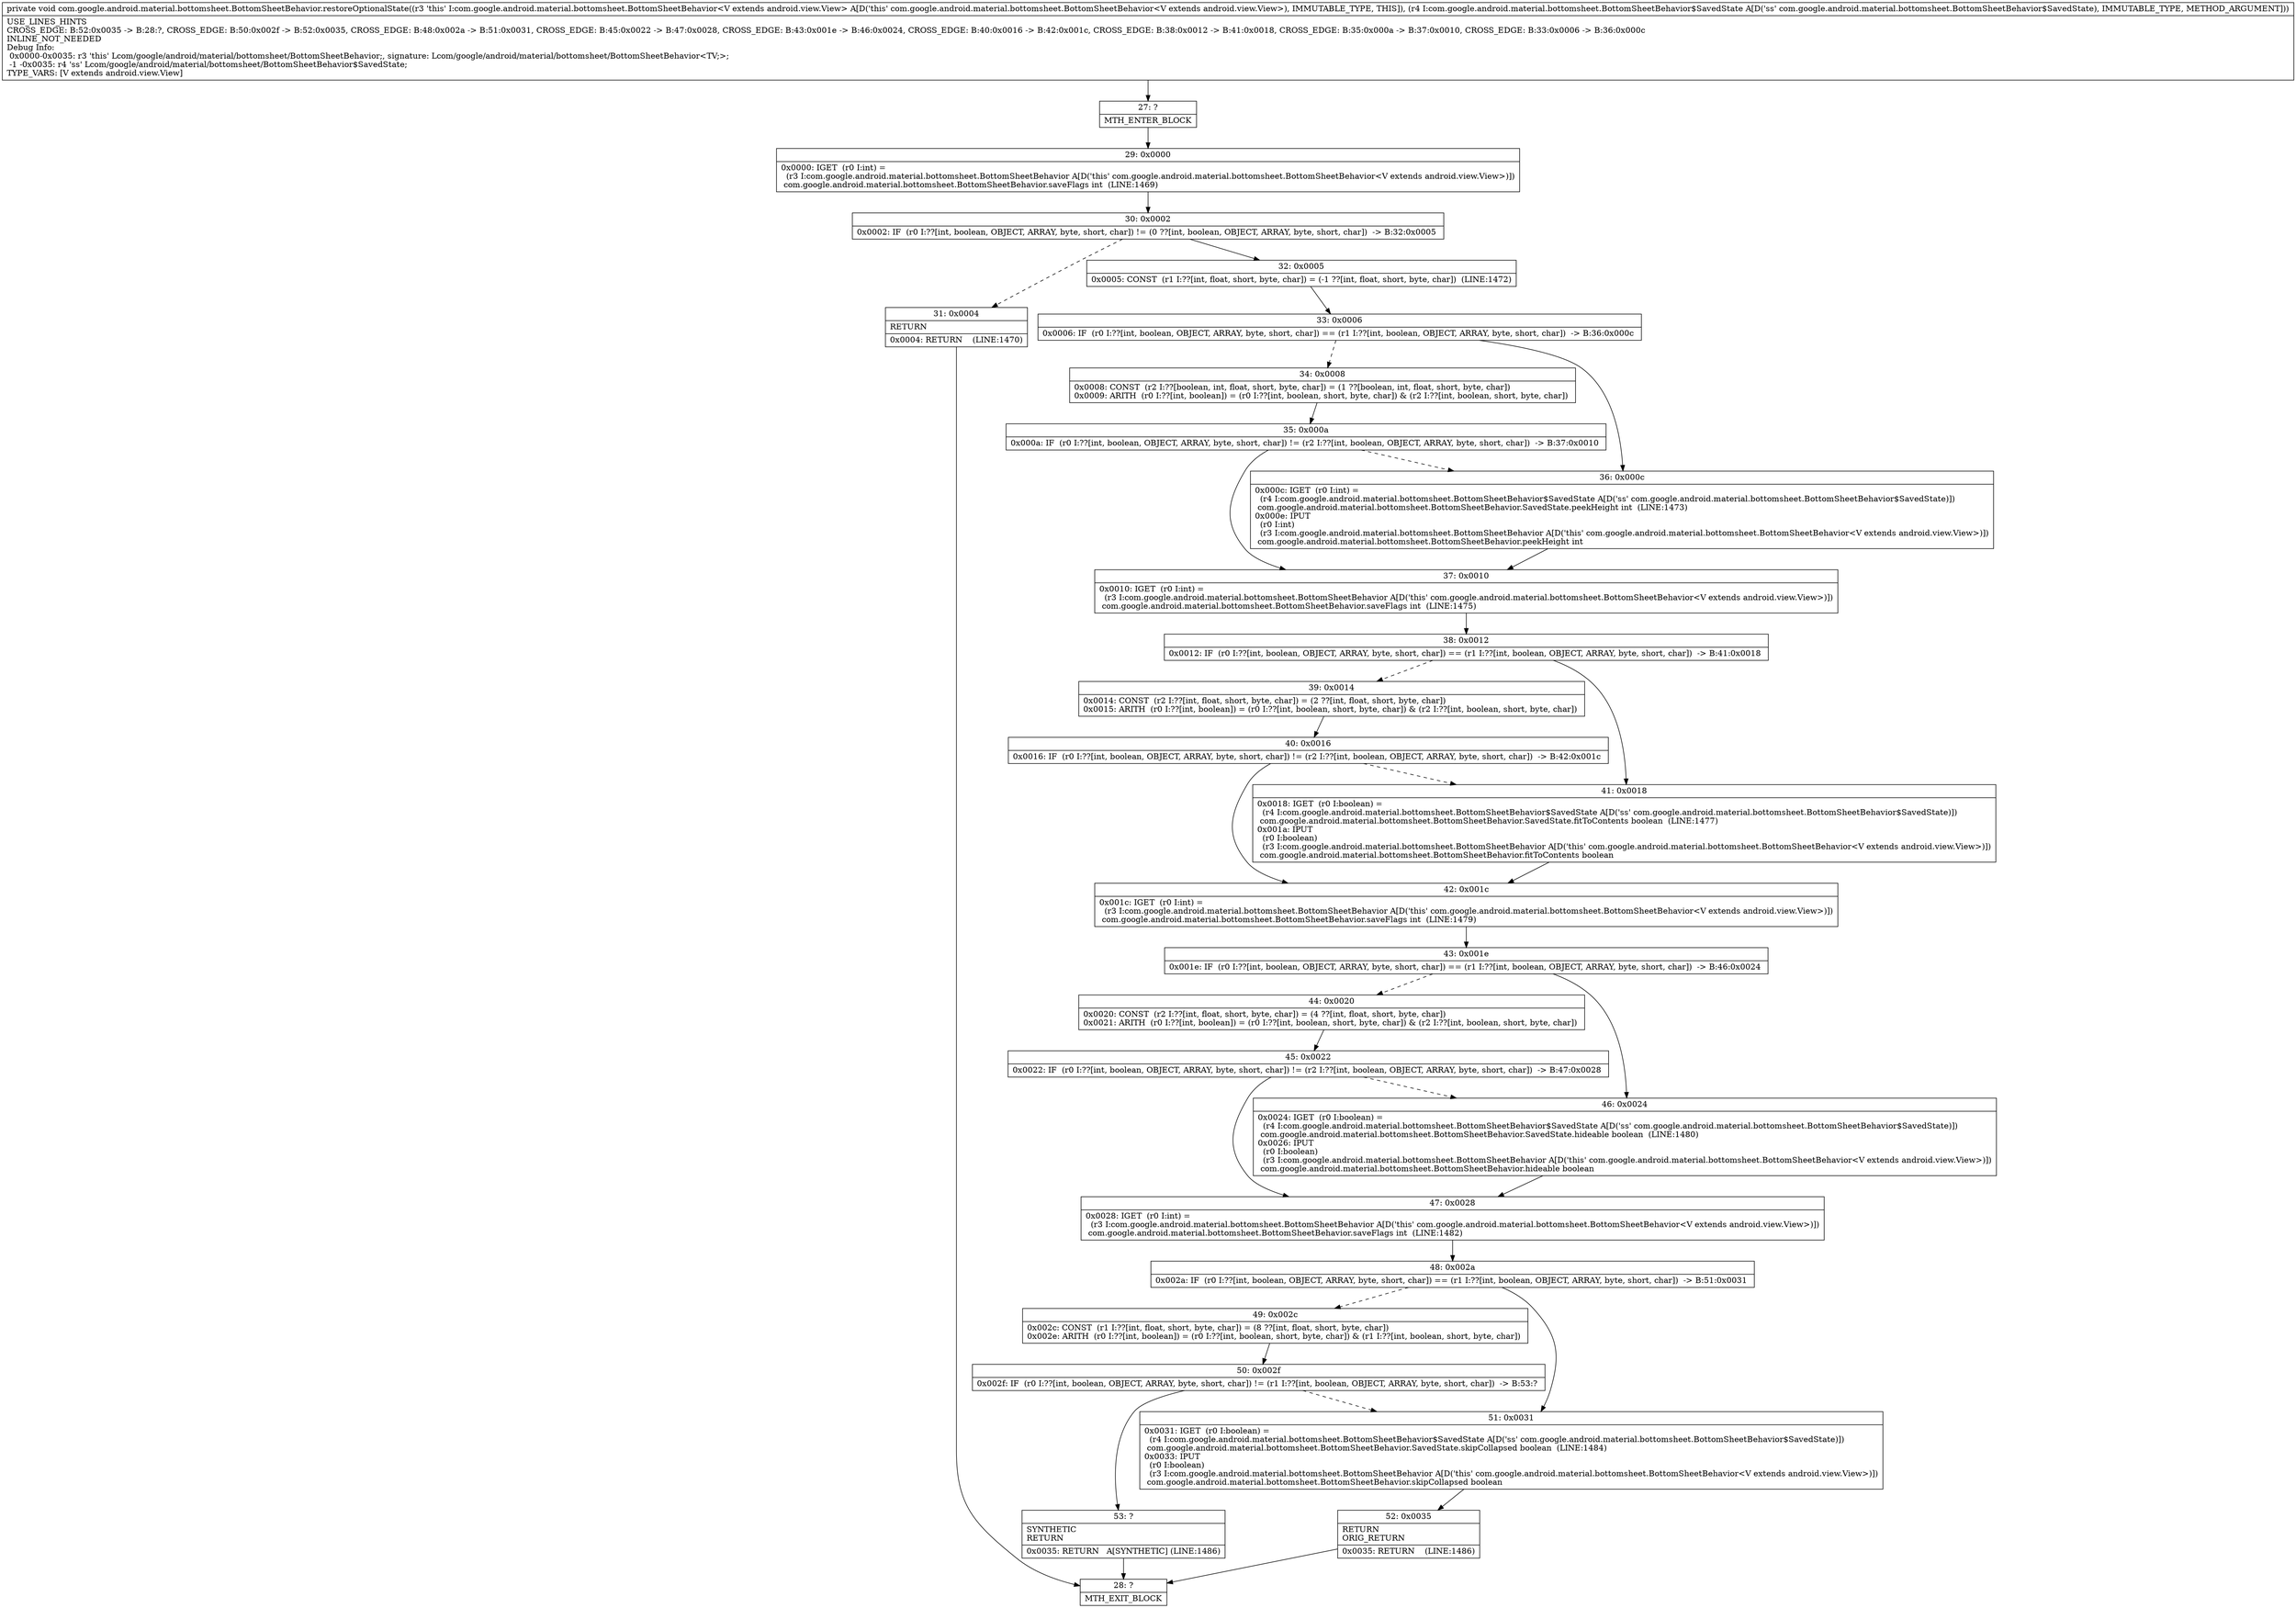digraph "CFG forcom.google.android.material.bottomsheet.BottomSheetBehavior.restoreOptionalState(Lcom\/google\/android\/material\/bottomsheet\/BottomSheetBehavior$SavedState;)V" {
Node_27 [shape=record,label="{27\:\ ?|MTH_ENTER_BLOCK\l}"];
Node_29 [shape=record,label="{29\:\ 0x0000|0x0000: IGET  (r0 I:int) = \l  (r3 I:com.google.android.material.bottomsheet.BottomSheetBehavior A[D('this' com.google.android.material.bottomsheet.BottomSheetBehavior\<V extends android.view.View\>)])\l com.google.android.material.bottomsheet.BottomSheetBehavior.saveFlags int  (LINE:1469)\l}"];
Node_30 [shape=record,label="{30\:\ 0x0002|0x0002: IF  (r0 I:??[int, boolean, OBJECT, ARRAY, byte, short, char]) != (0 ??[int, boolean, OBJECT, ARRAY, byte, short, char])  \-\> B:32:0x0005 \l}"];
Node_31 [shape=record,label="{31\:\ 0x0004|RETURN\l|0x0004: RETURN    (LINE:1470)\l}"];
Node_28 [shape=record,label="{28\:\ ?|MTH_EXIT_BLOCK\l}"];
Node_32 [shape=record,label="{32\:\ 0x0005|0x0005: CONST  (r1 I:??[int, float, short, byte, char]) = (\-1 ??[int, float, short, byte, char])  (LINE:1472)\l}"];
Node_33 [shape=record,label="{33\:\ 0x0006|0x0006: IF  (r0 I:??[int, boolean, OBJECT, ARRAY, byte, short, char]) == (r1 I:??[int, boolean, OBJECT, ARRAY, byte, short, char])  \-\> B:36:0x000c \l}"];
Node_34 [shape=record,label="{34\:\ 0x0008|0x0008: CONST  (r2 I:??[boolean, int, float, short, byte, char]) = (1 ??[boolean, int, float, short, byte, char]) \l0x0009: ARITH  (r0 I:??[int, boolean]) = (r0 I:??[int, boolean, short, byte, char]) & (r2 I:??[int, boolean, short, byte, char]) \l}"];
Node_35 [shape=record,label="{35\:\ 0x000a|0x000a: IF  (r0 I:??[int, boolean, OBJECT, ARRAY, byte, short, char]) != (r2 I:??[int, boolean, OBJECT, ARRAY, byte, short, char])  \-\> B:37:0x0010 \l}"];
Node_37 [shape=record,label="{37\:\ 0x0010|0x0010: IGET  (r0 I:int) = \l  (r3 I:com.google.android.material.bottomsheet.BottomSheetBehavior A[D('this' com.google.android.material.bottomsheet.BottomSheetBehavior\<V extends android.view.View\>)])\l com.google.android.material.bottomsheet.BottomSheetBehavior.saveFlags int  (LINE:1475)\l}"];
Node_38 [shape=record,label="{38\:\ 0x0012|0x0012: IF  (r0 I:??[int, boolean, OBJECT, ARRAY, byte, short, char]) == (r1 I:??[int, boolean, OBJECT, ARRAY, byte, short, char])  \-\> B:41:0x0018 \l}"];
Node_39 [shape=record,label="{39\:\ 0x0014|0x0014: CONST  (r2 I:??[int, float, short, byte, char]) = (2 ??[int, float, short, byte, char]) \l0x0015: ARITH  (r0 I:??[int, boolean]) = (r0 I:??[int, boolean, short, byte, char]) & (r2 I:??[int, boolean, short, byte, char]) \l}"];
Node_40 [shape=record,label="{40\:\ 0x0016|0x0016: IF  (r0 I:??[int, boolean, OBJECT, ARRAY, byte, short, char]) != (r2 I:??[int, boolean, OBJECT, ARRAY, byte, short, char])  \-\> B:42:0x001c \l}"];
Node_42 [shape=record,label="{42\:\ 0x001c|0x001c: IGET  (r0 I:int) = \l  (r3 I:com.google.android.material.bottomsheet.BottomSheetBehavior A[D('this' com.google.android.material.bottomsheet.BottomSheetBehavior\<V extends android.view.View\>)])\l com.google.android.material.bottomsheet.BottomSheetBehavior.saveFlags int  (LINE:1479)\l}"];
Node_43 [shape=record,label="{43\:\ 0x001e|0x001e: IF  (r0 I:??[int, boolean, OBJECT, ARRAY, byte, short, char]) == (r1 I:??[int, boolean, OBJECT, ARRAY, byte, short, char])  \-\> B:46:0x0024 \l}"];
Node_44 [shape=record,label="{44\:\ 0x0020|0x0020: CONST  (r2 I:??[int, float, short, byte, char]) = (4 ??[int, float, short, byte, char]) \l0x0021: ARITH  (r0 I:??[int, boolean]) = (r0 I:??[int, boolean, short, byte, char]) & (r2 I:??[int, boolean, short, byte, char]) \l}"];
Node_45 [shape=record,label="{45\:\ 0x0022|0x0022: IF  (r0 I:??[int, boolean, OBJECT, ARRAY, byte, short, char]) != (r2 I:??[int, boolean, OBJECT, ARRAY, byte, short, char])  \-\> B:47:0x0028 \l}"];
Node_47 [shape=record,label="{47\:\ 0x0028|0x0028: IGET  (r0 I:int) = \l  (r3 I:com.google.android.material.bottomsheet.BottomSheetBehavior A[D('this' com.google.android.material.bottomsheet.BottomSheetBehavior\<V extends android.view.View\>)])\l com.google.android.material.bottomsheet.BottomSheetBehavior.saveFlags int  (LINE:1482)\l}"];
Node_48 [shape=record,label="{48\:\ 0x002a|0x002a: IF  (r0 I:??[int, boolean, OBJECT, ARRAY, byte, short, char]) == (r1 I:??[int, boolean, OBJECT, ARRAY, byte, short, char])  \-\> B:51:0x0031 \l}"];
Node_49 [shape=record,label="{49\:\ 0x002c|0x002c: CONST  (r1 I:??[int, float, short, byte, char]) = (8 ??[int, float, short, byte, char]) \l0x002e: ARITH  (r0 I:??[int, boolean]) = (r0 I:??[int, boolean, short, byte, char]) & (r1 I:??[int, boolean, short, byte, char]) \l}"];
Node_50 [shape=record,label="{50\:\ 0x002f|0x002f: IF  (r0 I:??[int, boolean, OBJECT, ARRAY, byte, short, char]) != (r1 I:??[int, boolean, OBJECT, ARRAY, byte, short, char])  \-\> B:53:? \l}"];
Node_53 [shape=record,label="{53\:\ ?|SYNTHETIC\lRETURN\l|0x0035: RETURN   A[SYNTHETIC] (LINE:1486)\l}"];
Node_51 [shape=record,label="{51\:\ 0x0031|0x0031: IGET  (r0 I:boolean) = \l  (r4 I:com.google.android.material.bottomsheet.BottomSheetBehavior$SavedState A[D('ss' com.google.android.material.bottomsheet.BottomSheetBehavior$SavedState)])\l com.google.android.material.bottomsheet.BottomSheetBehavior.SavedState.skipCollapsed boolean  (LINE:1484)\l0x0033: IPUT  \l  (r0 I:boolean)\l  (r3 I:com.google.android.material.bottomsheet.BottomSheetBehavior A[D('this' com.google.android.material.bottomsheet.BottomSheetBehavior\<V extends android.view.View\>)])\l com.google.android.material.bottomsheet.BottomSheetBehavior.skipCollapsed boolean \l}"];
Node_52 [shape=record,label="{52\:\ 0x0035|RETURN\lORIG_RETURN\l|0x0035: RETURN    (LINE:1486)\l}"];
Node_46 [shape=record,label="{46\:\ 0x0024|0x0024: IGET  (r0 I:boolean) = \l  (r4 I:com.google.android.material.bottomsheet.BottomSheetBehavior$SavedState A[D('ss' com.google.android.material.bottomsheet.BottomSheetBehavior$SavedState)])\l com.google.android.material.bottomsheet.BottomSheetBehavior.SavedState.hideable boolean  (LINE:1480)\l0x0026: IPUT  \l  (r0 I:boolean)\l  (r3 I:com.google.android.material.bottomsheet.BottomSheetBehavior A[D('this' com.google.android.material.bottomsheet.BottomSheetBehavior\<V extends android.view.View\>)])\l com.google.android.material.bottomsheet.BottomSheetBehavior.hideable boolean \l}"];
Node_41 [shape=record,label="{41\:\ 0x0018|0x0018: IGET  (r0 I:boolean) = \l  (r4 I:com.google.android.material.bottomsheet.BottomSheetBehavior$SavedState A[D('ss' com.google.android.material.bottomsheet.BottomSheetBehavior$SavedState)])\l com.google.android.material.bottomsheet.BottomSheetBehavior.SavedState.fitToContents boolean  (LINE:1477)\l0x001a: IPUT  \l  (r0 I:boolean)\l  (r3 I:com.google.android.material.bottomsheet.BottomSheetBehavior A[D('this' com.google.android.material.bottomsheet.BottomSheetBehavior\<V extends android.view.View\>)])\l com.google.android.material.bottomsheet.BottomSheetBehavior.fitToContents boolean \l}"];
Node_36 [shape=record,label="{36\:\ 0x000c|0x000c: IGET  (r0 I:int) = \l  (r4 I:com.google.android.material.bottomsheet.BottomSheetBehavior$SavedState A[D('ss' com.google.android.material.bottomsheet.BottomSheetBehavior$SavedState)])\l com.google.android.material.bottomsheet.BottomSheetBehavior.SavedState.peekHeight int  (LINE:1473)\l0x000e: IPUT  \l  (r0 I:int)\l  (r3 I:com.google.android.material.bottomsheet.BottomSheetBehavior A[D('this' com.google.android.material.bottomsheet.BottomSheetBehavior\<V extends android.view.View\>)])\l com.google.android.material.bottomsheet.BottomSheetBehavior.peekHeight int \l}"];
MethodNode[shape=record,label="{private void com.google.android.material.bottomsheet.BottomSheetBehavior.restoreOptionalState((r3 'this' I:com.google.android.material.bottomsheet.BottomSheetBehavior\<V extends android.view.View\> A[D('this' com.google.android.material.bottomsheet.BottomSheetBehavior\<V extends android.view.View\>), IMMUTABLE_TYPE, THIS]), (r4 I:com.google.android.material.bottomsheet.BottomSheetBehavior$SavedState A[D('ss' com.google.android.material.bottomsheet.BottomSheetBehavior$SavedState), IMMUTABLE_TYPE, METHOD_ARGUMENT]))  | USE_LINES_HINTS\lCROSS_EDGE: B:52:0x0035 \-\> B:28:?, CROSS_EDGE: B:50:0x002f \-\> B:52:0x0035, CROSS_EDGE: B:48:0x002a \-\> B:51:0x0031, CROSS_EDGE: B:45:0x0022 \-\> B:47:0x0028, CROSS_EDGE: B:43:0x001e \-\> B:46:0x0024, CROSS_EDGE: B:40:0x0016 \-\> B:42:0x001c, CROSS_EDGE: B:38:0x0012 \-\> B:41:0x0018, CROSS_EDGE: B:35:0x000a \-\> B:37:0x0010, CROSS_EDGE: B:33:0x0006 \-\> B:36:0x000c\lINLINE_NOT_NEEDED\lDebug Info:\l  0x0000\-0x0035: r3 'this' Lcom\/google\/android\/material\/bottomsheet\/BottomSheetBehavior;, signature: Lcom\/google\/android\/material\/bottomsheet\/BottomSheetBehavior\<TV;\>;\l  \-1 \-0x0035: r4 'ss' Lcom\/google\/android\/material\/bottomsheet\/BottomSheetBehavior$SavedState;\lTYPE_VARS: [V extends android.view.View]\l}"];
MethodNode -> Node_27;Node_27 -> Node_29;
Node_29 -> Node_30;
Node_30 -> Node_31[style=dashed];
Node_30 -> Node_32;
Node_31 -> Node_28;
Node_32 -> Node_33;
Node_33 -> Node_34[style=dashed];
Node_33 -> Node_36;
Node_34 -> Node_35;
Node_35 -> Node_36[style=dashed];
Node_35 -> Node_37;
Node_37 -> Node_38;
Node_38 -> Node_39[style=dashed];
Node_38 -> Node_41;
Node_39 -> Node_40;
Node_40 -> Node_41[style=dashed];
Node_40 -> Node_42;
Node_42 -> Node_43;
Node_43 -> Node_44[style=dashed];
Node_43 -> Node_46;
Node_44 -> Node_45;
Node_45 -> Node_46[style=dashed];
Node_45 -> Node_47;
Node_47 -> Node_48;
Node_48 -> Node_49[style=dashed];
Node_48 -> Node_51;
Node_49 -> Node_50;
Node_50 -> Node_51[style=dashed];
Node_50 -> Node_53;
Node_53 -> Node_28;
Node_51 -> Node_52;
Node_52 -> Node_28;
Node_46 -> Node_47;
Node_41 -> Node_42;
Node_36 -> Node_37;
}

